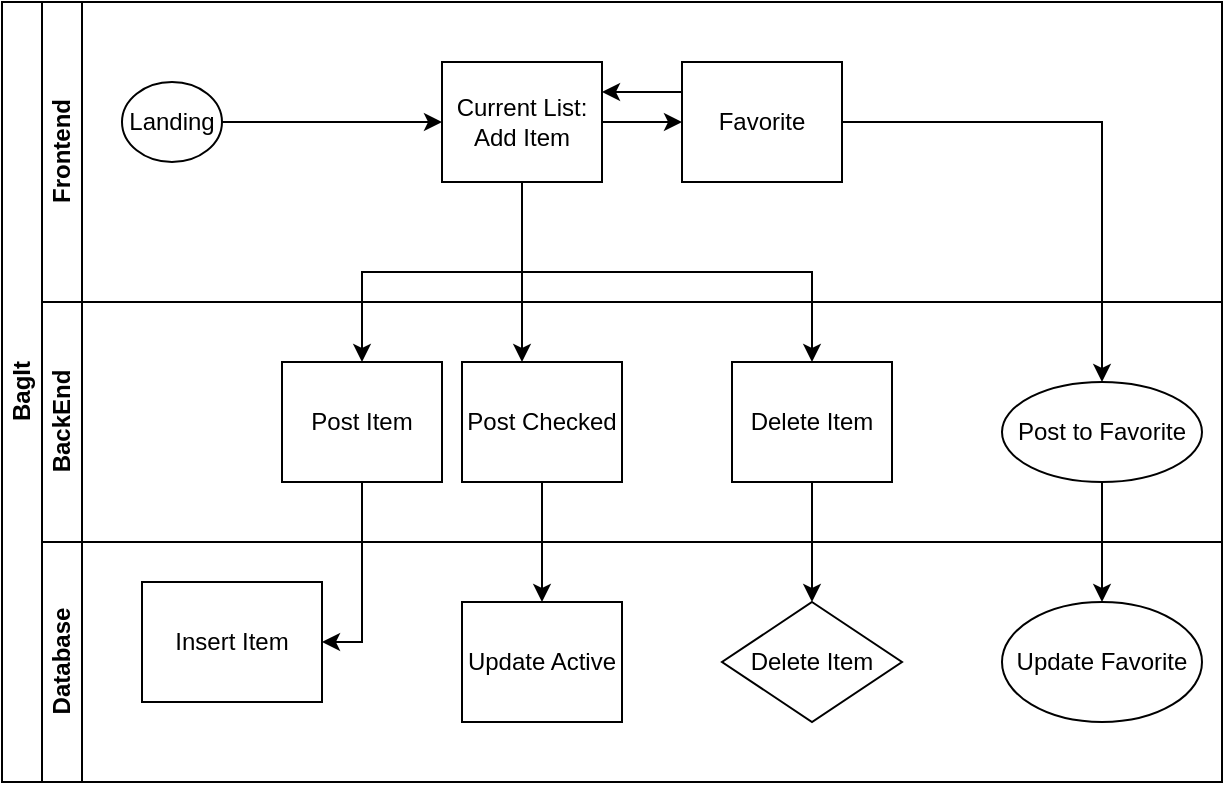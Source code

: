 <mxfile version="13.5.4" type="device"><diagram id="prtHgNgQTEPvFCAcTncT" name="Page-1"><mxGraphModel dx="442" dy="614" grid="1" gridSize="10" guides="1" tooltips="1" connect="1" arrows="1" fold="1" page="1" pageScale="1" pageWidth="827" pageHeight="1169" math="0" shadow="0"><root><mxCell id="0"/><mxCell id="1" parent="0"/><mxCell id="dNxyNK7c78bLwvsdeMH5-19" value="BagIt" style="swimlane;html=1;childLayout=stackLayout;resizeParent=1;resizeParentMax=0;horizontal=0;startSize=20;horizontalStack=0;" parent="1" vertex="1"><mxGeometry x="120" y="120" width="610" height="390" as="geometry"/></mxCell><mxCell id="dNxyNK7c78bLwvsdeMH5-20" value="Frontend" style="swimlane;html=1;startSize=20;horizontal=0;" parent="dNxyNK7c78bLwvsdeMH5-19" vertex="1"><mxGeometry x="20" width="590" height="150" as="geometry"/></mxCell><mxCell id="dNxyNK7c78bLwvsdeMH5-25" value="" style="edgeStyle=orthogonalEdgeStyle;rounded=0;orthogonalLoop=1;jettySize=auto;html=1;" parent="dNxyNK7c78bLwvsdeMH5-20" source="dNxyNK7c78bLwvsdeMH5-23" target="dNxyNK7c78bLwvsdeMH5-24" edge="1"><mxGeometry relative="1" as="geometry"/></mxCell><mxCell id="LnFXVKqFq_OnhdZCTfHO-5" style="edgeStyle=orthogonalEdgeStyle;rounded=0;orthogonalLoop=1;jettySize=auto;html=1;exitX=1;exitY=0.5;exitDx=0;exitDy=0;entryX=0;entryY=0.5;entryDx=0;entryDy=0;" parent="dNxyNK7c78bLwvsdeMH5-20" source="dNxyNK7c78bLwvsdeMH5-24" target="dNxyNK7c78bLwvsdeMH5-30" edge="1"><mxGeometry relative="1" as="geometry"/></mxCell><mxCell id="LnFXVKqFq_OnhdZCTfHO-6" style="edgeStyle=orthogonalEdgeStyle;rounded=0;orthogonalLoop=1;jettySize=auto;html=1;exitX=0;exitY=0.25;exitDx=0;exitDy=0;entryX=1;entryY=0.25;entryDx=0;entryDy=0;" parent="dNxyNK7c78bLwvsdeMH5-20" source="dNxyNK7c78bLwvsdeMH5-30" target="dNxyNK7c78bLwvsdeMH5-24" edge="1"><mxGeometry relative="1" as="geometry"/></mxCell><mxCell id="dNxyNK7c78bLwvsdeMH5-24" value="Current List: Add Item" style="rounded=0;whiteSpace=wrap;html=1;fontFamily=Helvetica;fontSize=12;fontColor=#000000;align=center;" parent="dNxyNK7c78bLwvsdeMH5-20" vertex="1"><mxGeometry x="200" y="30" width="80" height="60" as="geometry"/></mxCell><mxCell id="dNxyNK7c78bLwvsdeMH5-30" value="Favorite" style="rounded=0;whiteSpace=wrap;html=1;fontFamily=Helvetica;fontSize=12;fontColor=#000000;align=center;" parent="dNxyNK7c78bLwvsdeMH5-20" vertex="1"><mxGeometry x="320" y="30" width="80" height="60" as="geometry"/></mxCell><mxCell id="dNxyNK7c78bLwvsdeMH5-23" value="Landing" style="ellipse;whiteSpace=wrap;html=1;" parent="dNxyNK7c78bLwvsdeMH5-20" vertex="1"><mxGeometry x="40" y="40" width="50" height="40" as="geometry"/></mxCell><mxCell id="dNxyNK7c78bLwvsdeMH5-21" value="BackEnd" style="swimlane;html=1;startSize=20;horizontal=0;" parent="dNxyNK7c78bLwvsdeMH5-19" vertex="1"><mxGeometry x="20" y="150" width="590" height="120" as="geometry"/></mxCell><mxCell id="LnFXVKqFq_OnhdZCTfHO-28" value="Post Checked" style="rounded=0;whiteSpace=wrap;html=1;fontFamily=Helvetica;fontSize=12;fontColor=#000000;align=center;" parent="dNxyNK7c78bLwvsdeMH5-21" vertex="1"><mxGeometry x="210" y="30" width="80" height="60" as="geometry"/></mxCell><mxCell id="dNxyNK7c78bLwvsdeMH5-26" value="Post Item" style="rounded=0;whiteSpace=wrap;html=1;fontFamily=Helvetica;fontSize=12;fontColor=#000000;align=center;" parent="dNxyNK7c78bLwvsdeMH5-21" vertex="1"><mxGeometry x="120" y="30" width="80" height="60" as="geometry"/></mxCell><mxCell id="dNxyNK7c78bLwvsdeMH5-32" value="Post to Favorite" style="ellipse;whiteSpace=wrap;html=1;" parent="dNxyNK7c78bLwvsdeMH5-21" vertex="1"><mxGeometry x="480" y="40" width="100" height="50" as="geometry"/></mxCell><mxCell id="LnFXVKqFq_OnhdZCTfHO-21" value="Delete Item" style="rounded=0;whiteSpace=wrap;html=1;fontFamily=Helvetica;fontSize=12;fontColor=#000000;align=center;" parent="dNxyNK7c78bLwvsdeMH5-21" vertex="1"><mxGeometry x="345" y="30" width="80" height="60" as="geometry"/></mxCell><mxCell id="dNxyNK7c78bLwvsdeMH5-22" value="Database" style="swimlane;html=1;startSize=20;horizontal=0;" parent="dNxyNK7c78bLwvsdeMH5-19" vertex="1"><mxGeometry x="20" y="270" width="590" height="120" as="geometry"/></mxCell><mxCell id="LnFXVKqFq_OnhdZCTfHO-7" value="Insert Item" style="rounded=0;whiteSpace=wrap;html=1;fontFamily=Helvetica;fontSize=12;fontColor=#000000;align=center;" parent="dNxyNK7c78bLwvsdeMH5-22" vertex="1"><mxGeometry x="50" y="20" width="90" height="60" as="geometry"/></mxCell><mxCell id="LnFXVKqFq_OnhdZCTfHO-30" value="Update Active" style="rounded=0;whiteSpace=wrap;html=1;fontFamily=Helvetica;fontSize=12;fontColor=#000000;align=center;" parent="dNxyNK7c78bLwvsdeMH5-22" vertex="1"><mxGeometry x="210" y="30" width="80" height="60" as="geometry"/></mxCell><mxCell id="dNxyNK7c78bLwvsdeMH5-36" value="Delete Item" style="rhombus;whiteSpace=wrap;html=1;fontFamily=Helvetica;fontSize=12;fontColor=#000000;align=center;" parent="dNxyNK7c78bLwvsdeMH5-22" vertex="1"><mxGeometry x="340" y="30" width="90" height="60" as="geometry"/></mxCell><mxCell id="LnFXVKqFq_OnhdZCTfHO-12" value="Update Favorite" style="ellipse;whiteSpace=wrap;html=1;" parent="dNxyNK7c78bLwvsdeMH5-22" vertex="1"><mxGeometry x="480" y="30" width="100" height="60" as="geometry"/></mxCell><mxCell id="dNxyNK7c78bLwvsdeMH5-33" value="" style="edgeStyle=orthogonalEdgeStyle;rounded=0;orthogonalLoop=1;jettySize=auto;html=1;endArrow=classic;endFill=1;" parent="dNxyNK7c78bLwvsdeMH5-19" source="dNxyNK7c78bLwvsdeMH5-30" target="dNxyNK7c78bLwvsdeMH5-32" edge="1"><mxGeometry relative="1" as="geometry"/></mxCell><mxCell id="LnFXVKqFq_OnhdZCTfHO-17" style="edgeStyle=orthogonalEdgeStyle;rounded=0;orthogonalLoop=1;jettySize=auto;html=1;exitX=0.5;exitY=1;exitDx=0;exitDy=0;entryX=1;entryY=0.5;entryDx=0;entryDy=0;" parent="dNxyNK7c78bLwvsdeMH5-19" source="dNxyNK7c78bLwvsdeMH5-26" target="LnFXVKqFq_OnhdZCTfHO-7" edge="1"><mxGeometry relative="1" as="geometry"/></mxCell><mxCell id="LnFXVKqFq_OnhdZCTfHO-19" style="edgeStyle=orthogonalEdgeStyle;rounded=0;orthogonalLoop=1;jettySize=auto;html=1;exitX=0.5;exitY=1;exitDx=0;exitDy=0;entryX=0.5;entryY=0;entryDx=0;entryDy=0;" parent="dNxyNK7c78bLwvsdeMH5-19" source="dNxyNK7c78bLwvsdeMH5-24" target="LnFXVKqFq_OnhdZCTfHO-21" edge="1"><mxGeometry relative="1" as="geometry"><mxPoint x="320" y="200" as="targetPoint"/></mxGeometry></mxCell><mxCell id="LnFXVKqFq_OnhdZCTfHO-23" style="edgeStyle=orthogonalEdgeStyle;rounded=0;orthogonalLoop=1;jettySize=auto;html=1;exitX=0.5;exitY=1;exitDx=0;exitDy=0;entryX=0.5;entryY=0;entryDx=0;entryDy=0;" parent="dNxyNK7c78bLwvsdeMH5-19" source="LnFXVKqFq_OnhdZCTfHO-21" target="dNxyNK7c78bLwvsdeMH5-36" edge="1"><mxGeometry relative="1" as="geometry"/></mxCell><mxCell id="LnFXVKqFq_OnhdZCTfHO-26" style="edgeStyle=orthogonalEdgeStyle;rounded=0;orthogonalLoop=1;jettySize=auto;html=1;exitX=0.5;exitY=1;exitDx=0;exitDy=0;entryX=0.5;entryY=0;entryDx=0;entryDy=0;" parent="dNxyNK7c78bLwvsdeMH5-19" source="dNxyNK7c78bLwvsdeMH5-24" target="dNxyNK7c78bLwvsdeMH5-26" edge="1"><mxGeometry relative="1" as="geometry"/></mxCell><mxCell id="LnFXVKqFq_OnhdZCTfHO-10" style="edgeStyle=orthogonalEdgeStyle;rounded=0;orthogonalLoop=1;jettySize=auto;html=1;exitX=0.5;exitY=1;exitDx=0;exitDy=0;" parent="1" source="dNxyNK7c78bLwvsdeMH5-32" edge="1"><mxGeometry relative="1" as="geometry"><mxPoint x="670" y="420" as="targetPoint"/></mxGeometry></mxCell><mxCell id="LnFXVKqFq_OnhdZCTfHO-27" style="edgeStyle=orthogonalEdgeStyle;rounded=0;orthogonalLoop=1;jettySize=auto;html=1;exitX=0.5;exitY=1;exitDx=0;exitDy=0;" parent="1" source="dNxyNK7c78bLwvsdeMH5-24" edge="1"><mxGeometry relative="1" as="geometry"><mxPoint x="380" y="300" as="targetPoint"/></mxGeometry></mxCell><mxCell id="LnFXVKqFq_OnhdZCTfHO-29" style="edgeStyle=orthogonalEdgeStyle;rounded=0;orthogonalLoop=1;jettySize=auto;html=1;exitX=0.5;exitY=1;exitDx=0;exitDy=0;" parent="1" source="LnFXVKqFq_OnhdZCTfHO-28" edge="1"><mxGeometry relative="1" as="geometry"><mxPoint x="390" y="420" as="targetPoint"/></mxGeometry></mxCell></root></mxGraphModel></diagram></mxfile>